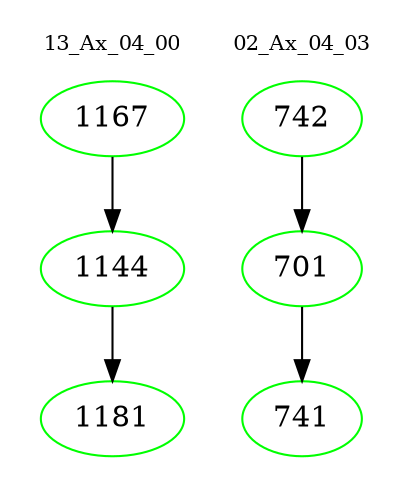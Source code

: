 digraph{
subgraph cluster_0 {
color = white
label = "13_Ax_04_00";
fontsize=10;
T0_1167 [label="1167", color="green"]
T0_1167 -> T0_1144 [color="black"]
T0_1144 [label="1144", color="green"]
T0_1144 -> T0_1181 [color="black"]
T0_1181 [label="1181", color="green"]
}
subgraph cluster_1 {
color = white
label = "02_Ax_04_03";
fontsize=10;
T1_742 [label="742", color="green"]
T1_742 -> T1_701 [color="black"]
T1_701 [label="701", color="green"]
T1_701 -> T1_741 [color="black"]
T1_741 [label="741", color="green"]
}
}
